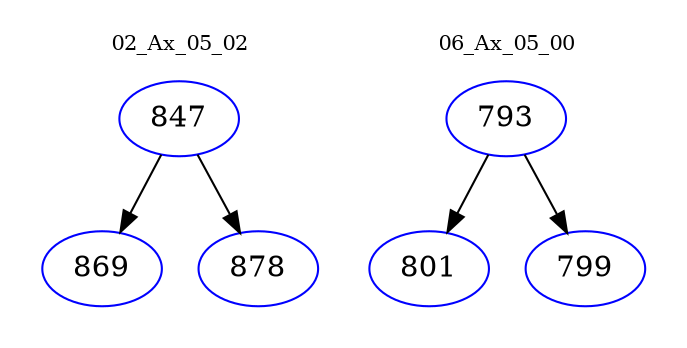 digraph{
subgraph cluster_0 {
color = white
label = "02_Ax_05_02";
fontsize=10;
T0_847 [label="847", color="blue"]
T0_847 -> T0_869 [color="black"]
T0_869 [label="869", color="blue"]
T0_847 -> T0_878 [color="black"]
T0_878 [label="878", color="blue"]
}
subgraph cluster_1 {
color = white
label = "06_Ax_05_00";
fontsize=10;
T1_793 [label="793", color="blue"]
T1_793 -> T1_801 [color="black"]
T1_801 [label="801", color="blue"]
T1_793 -> T1_799 [color="black"]
T1_799 [label="799", color="blue"]
}
}
